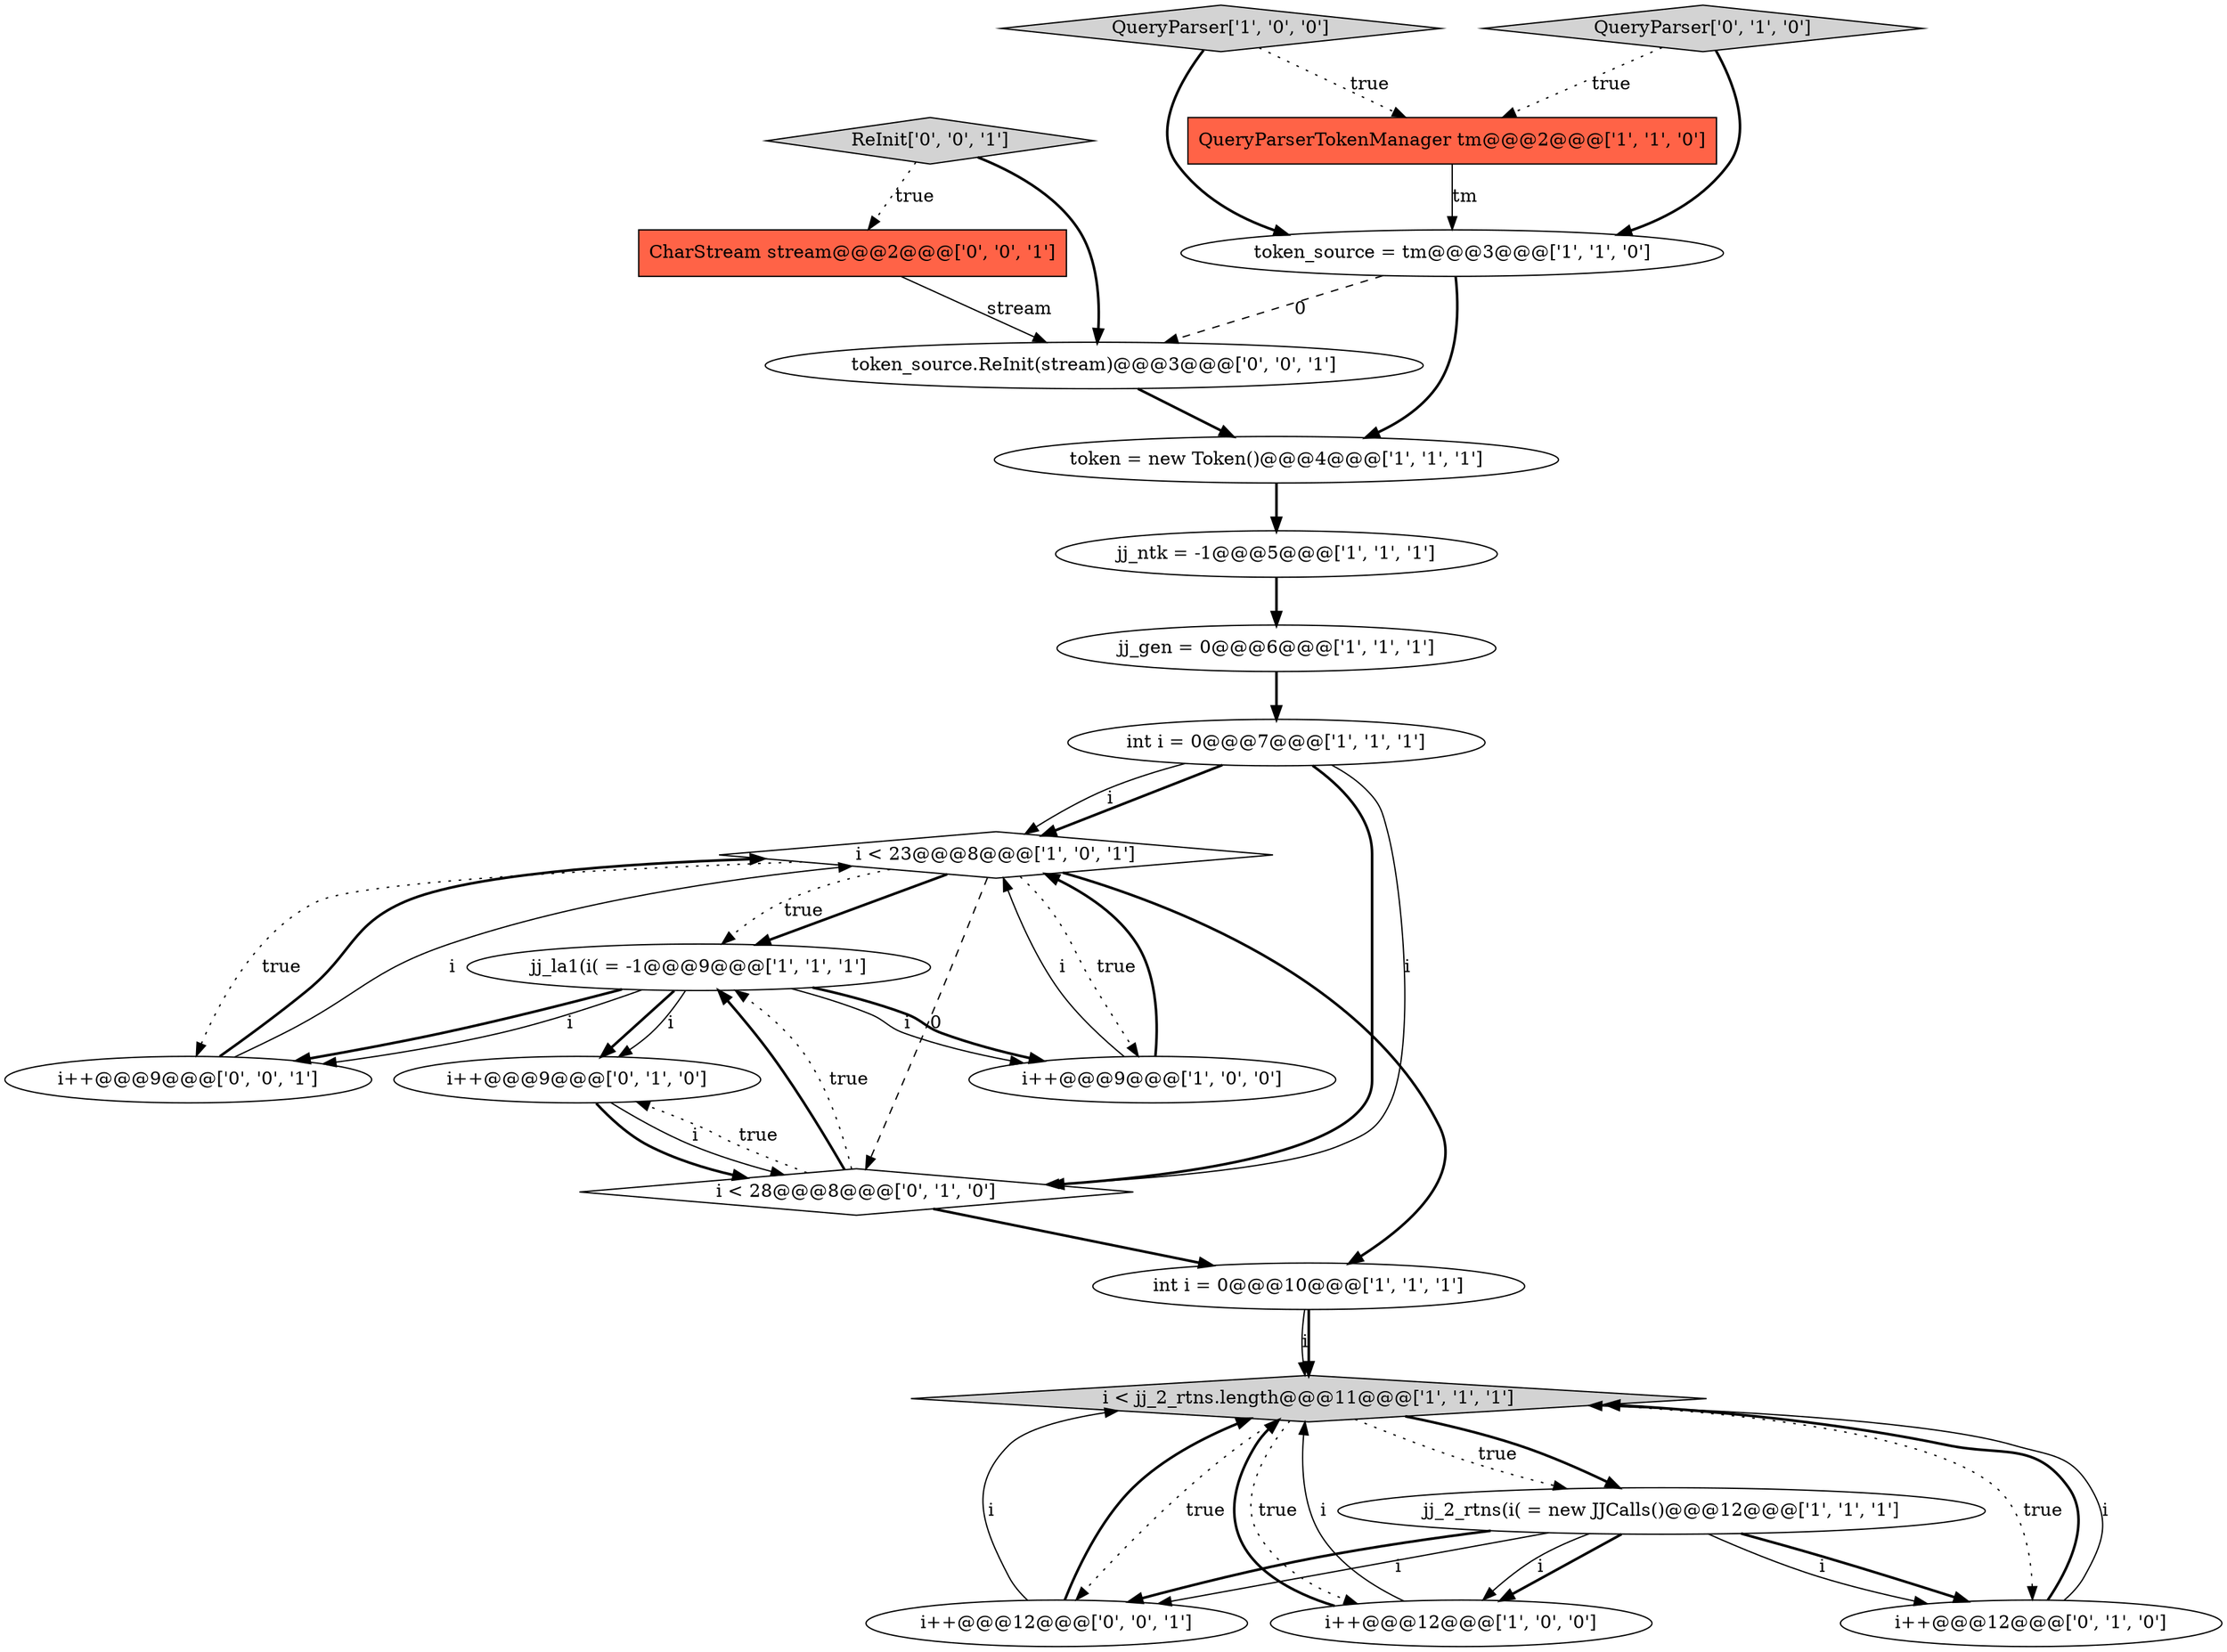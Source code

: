 digraph {
11 [style = filled, label = "i < 23@@@8@@@['1', '0', '1']", fillcolor = white, shape = diamond image = "AAA0AAABBB1BBB"];
22 [style = filled, label = "CharStream stream@@@2@@@['0', '0', '1']", fillcolor = tomato, shape = box image = "AAA0AAABBB3BBB"];
21 [style = filled, label = "i++@@@12@@@['0', '0', '1']", fillcolor = white, shape = ellipse image = "AAA0AAABBB3BBB"];
13 [style = filled, label = "QueryParser['1', '0', '0']", fillcolor = lightgray, shape = diamond image = "AAA0AAABBB1BBB"];
10 [style = filled, label = "i++@@@9@@@['1', '0', '0']", fillcolor = white, shape = ellipse image = "AAA0AAABBB1BBB"];
9 [style = filled, label = "i < jj_2_rtns.length@@@11@@@['1', '1', '1']", fillcolor = lightgray, shape = diamond image = "AAA0AAABBB1BBB"];
20 [style = filled, label = "token_source.ReInit(stream)@@@3@@@['0', '0', '1']", fillcolor = white, shape = ellipse image = "AAA0AAABBB3BBB"];
0 [style = filled, label = "token_source = tm@@@3@@@['1', '1', '0']", fillcolor = white, shape = ellipse image = "AAA0AAABBB1BBB"];
2 [style = filled, label = "i++@@@12@@@['1', '0', '0']", fillcolor = white, shape = ellipse image = "AAA0AAABBB1BBB"];
12 [style = filled, label = "jj_la1(i( = -1@@@9@@@['1', '1', '1']", fillcolor = white, shape = ellipse image = "AAA0AAABBB1BBB"];
18 [style = filled, label = "i++@@@9@@@['0', '0', '1']", fillcolor = white, shape = ellipse image = "AAA0AAABBB3BBB"];
16 [style = filled, label = "i++@@@12@@@['0', '1', '0']", fillcolor = white, shape = ellipse image = "AAA0AAABBB2BBB"];
17 [style = filled, label = "QueryParser['0', '1', '0']", fillcolor = lightgray, shape = diamond image = "AAA0AAABBB2BBB"];
4 [style = filled, label = "jj_ntk = -1@@@5@@@['1', '1', '1']", fillcolor = white, shape = ellipse image = "AAA0AAABBB1BBB"];
19 [style = filled, label = "ReInit['0', '0', '1']", fillcolor = lightgray, shape = diamond image = "AAA0AAABBB3BBB"];
3 [style = filled, label = "token = new Token()@@@4@@@['1', '1', '1']", fillcolor = white, shape = ellipse image = "AAA0AAABBB1BBB"];
15 [style = filled, label = "i < 28@@@8@@@['0', '1', '0']", fillcolor = white, shape = diamond image = "AAA1AAABBB2BBB"];
14 [style = filled, label = "i++@@@9@@@['0', '1', '0']", fillcolor = white, shape = ellipse image = "AAA0AAABBB2BBB"];
8 [style = filled, label = "QueryParserTokenManager tm@@@2@@@['1', '1', '0']", fillcolor = tomato, shape = box image = "AAA0AAABBB1BBB"];
1 [style = filled, label = "jj_gen = 0@@@6@@@['1', '1', '1']", fillcolor = white, shape = ellipse image = "AAA0AAABBB1BBB"];
5 [style = filled, label = "jj_2_rtns(i( = new JJCalls()@@@12@@@['1', '1', '1']", fillcolor = white, shape = ellipse image = "AAA0AAABBB1BBB"];
6 [style = filled, label = "int i = 0@@@7@@@['1', '1', '1']", fillcolor = white, shape = ellipse image = "AAA0AAABBB1BBB"];
7 [style = filled, label = "int i = 0@@@10@@@['1', '1', '1']", fillcolor = white, shape = ellipse image = "AAA0AAABBB1BBB"];
5->2 [style = bold, label=""];
7->9 [style = solid, label="i"];
20->3 [style = bold, label=""];
11->12 [style = bold, label=""];
11->10 [style = dotted, label="true"];
11->12 [style = dotted, label="true"];
5->21 [style = solid, label="i"];
9->5 [style = dotted, label="true"];
6->15 [style = bold, label=""];
2->9 [style = solid, label="i"];
13->0 [style = bold, label=""];
7->9 [style = bold, label=""];
15->12 [style = bold, label=""];
12->14 [style = bold, label=""];
19->20 [style = bold, label=""];
6->11 [style = bold, label=""];
6->15 [style = solid, label="i"];
21->9 [style = solid, label="i"];
6->11 [style = solid, label="i"];
10->11 [style = bold, label=""];
14->15 [style = solid, label="i"];
0->3 [style = bold, label=""];
13->8 [style = dotted, label="true"];
15->7 [style = bold, label=""];
5->16 [style = solid, label="i"];
1->6 [style = bold, label=""];
9->2 [style = dotted, label="true"];
15->12 [style = dotted, label="true"];
0->20 [style = dashed, label="0"];
4->1 [style = bold, label=""];
9->21 [style = dotted, label="true"];
11->7 [style = bold, label=""];
12->10 [style = bold, label=""];
2->9 [style = bold, label=""];
11->15 [style = dashed, label="0"];
5->21 [style = bold, label=""];
10->11 [style = solid, label="i"];
8->0 [style = solid, label="tm"];
22->20 [style = solid, label="stream"];
19->22 [style = dotted, label="true"];
12->18 [style = bold, label=""];
11->18 [style = dotted, label="true"];
17->8 [style = dotted, label="true"];
9->16 [style = dotted, label="true"];
18->11 [style = bold, label=""];
18->11 [style = solid, label="i"];
16->9 [style = bold, label=""];
21->9 [style = bold, label=""];
15->14 [style = dotted, label="true"];
12->18 [style = solid, label="i"];
14->15 [style = bold, label=""];
9->5 [style = bold, label=""];
12->10 [style = solid, label="i"];
5->16 [style = bold, label=""];
3->4 [style = bold, label=""];
17->0 [style = bold, label=""];
16->9 [style = solid, label="i"];
12->14 [style = solid, label="i"];
5->2 [style = solid, label="i"];
}
